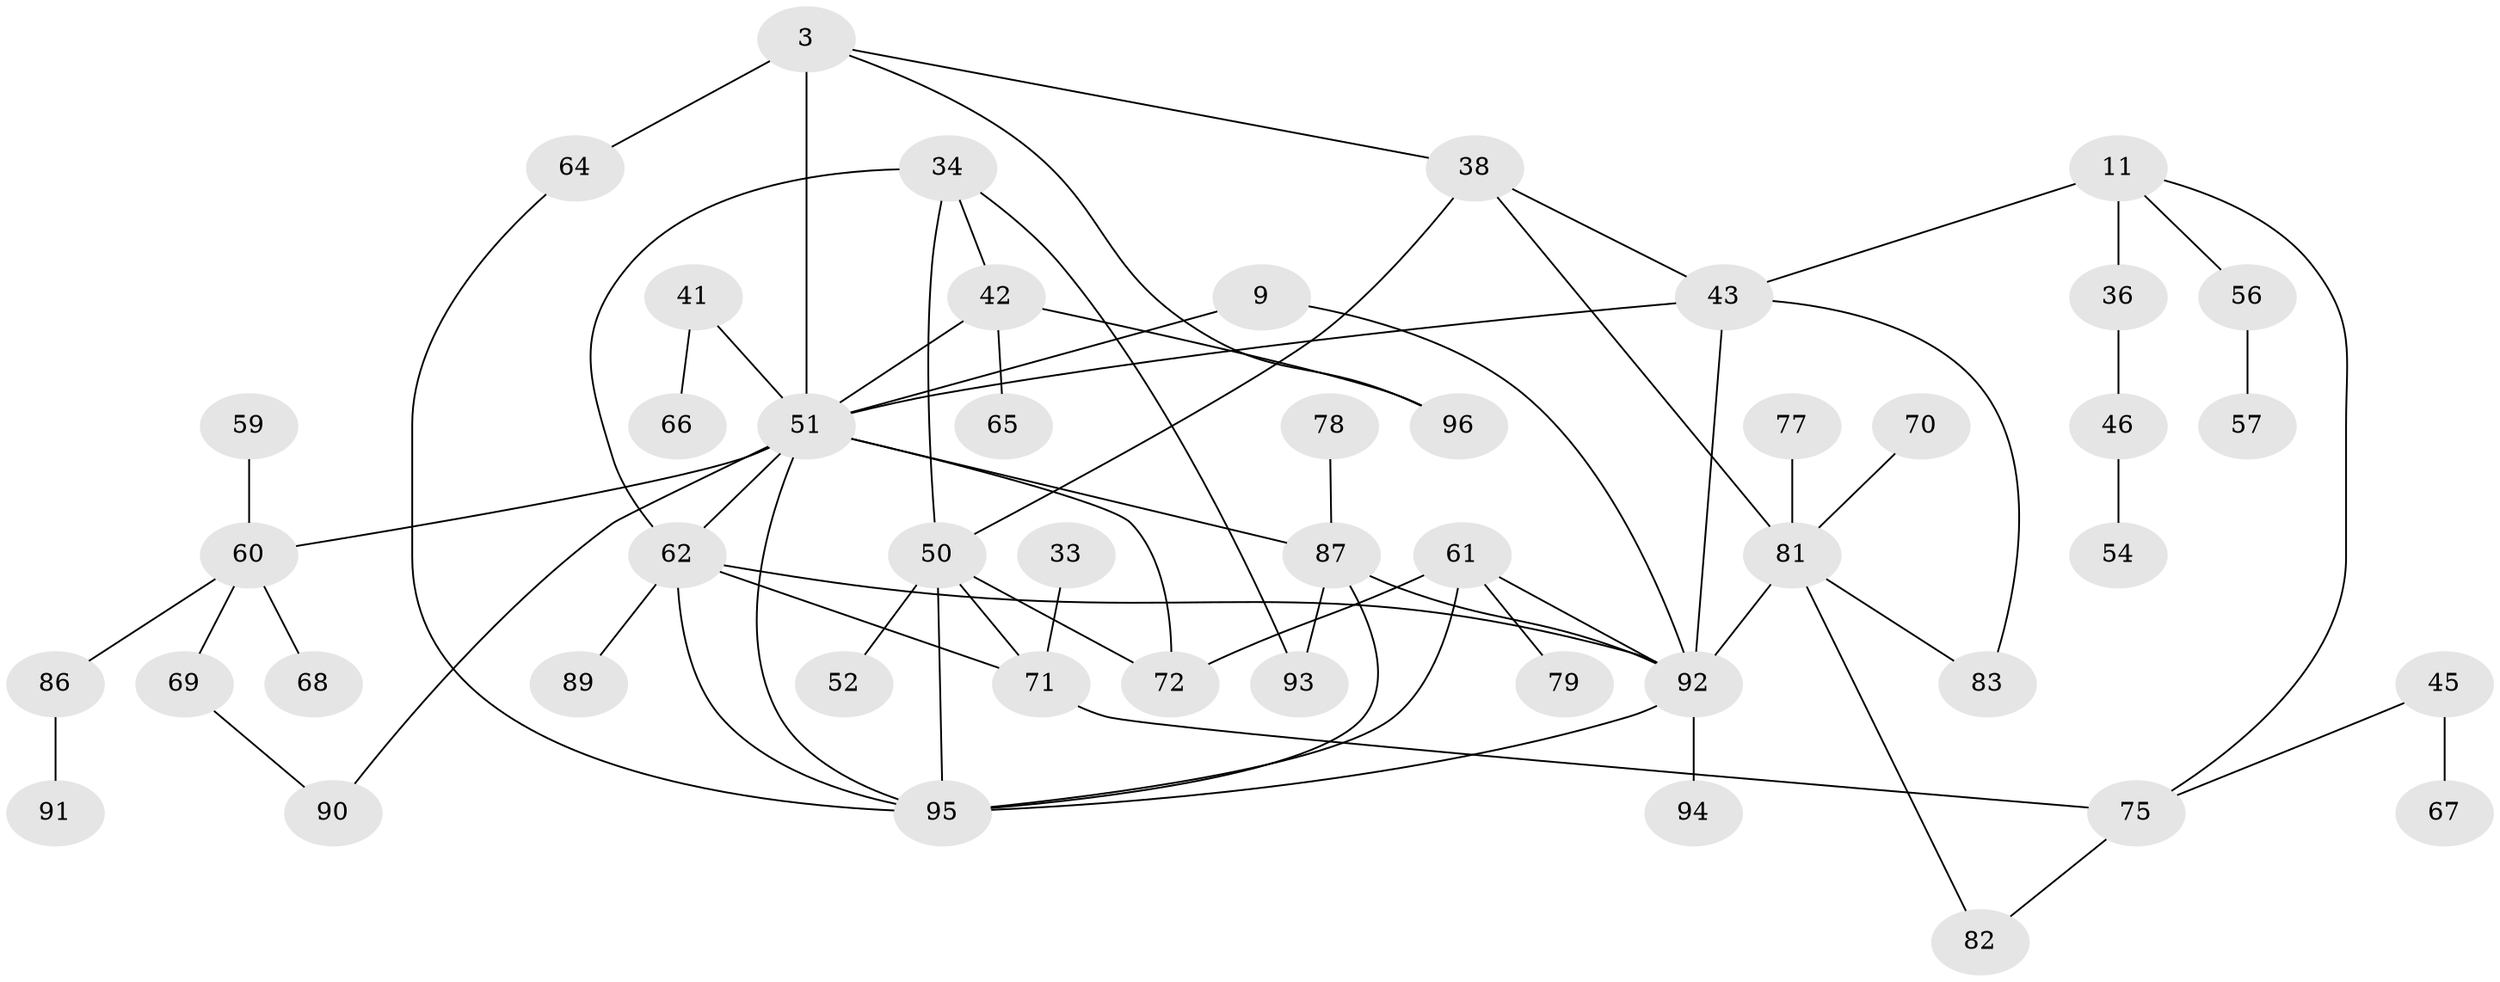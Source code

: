 // original degree distribution, {6: 0.07291666666666667, 5: 0.09375, 4: 0.16666666666666666, 2: 0.3125, 3: 0.14583333333333334, 1: 0.1875, 8: 0.010416666666666666, 7: 0.010416666666666666}
// Generated by graph-tools (version 1.1) at 2025/42/03/09/25 04:42:28]
// undirected, 48 vertices, 69 edges
graph export_dot {
graph [start="1"]
  node [color=gray90,style=filled];
  3;
  9;
  11 [super="+4"];
  33;
  34;
  36;
  38 [super="+7+1"];
  41;
  42;
  43 [super="+2+27"];
  45;
  46;
  50 [super="+15+31"];
  51 [super="+37+10"];
  52;
  54;
  56 [super="+18"];
  57;
  59;
  60 [super="+20"];
  61 [super="+44"];
  62 [super="+26+53+21"];
  64 [super="+13+17+28+40"];
  65;
  66;
  67;
  68;
  69;
  70;
  71 [super="+25"];
  72 [super="+30"];
  75 [super="+32"];
  77;
  78;
  79;
  81 [super="+8+63"];
  82;
  83;
  86;
  87 [super="+29+73"];
  89;
  90;
  91;
  92 [super="+24+22+12+49+84"];
  93;
  94;
  95 [super="+80+88+76"];
  96;
  3 -- 96;
  3 -- 51 [weight=3];
  3 -- 64;
  3 -- 38;
  9 -- 51 [weight=3];
  9 -- 92;
  11 -- 43 [weight=2];
  11 -- 36;
  11 -- 56;
  11 -- 75;
  33 -- 71;
  34 -- 93;
  34 -- 50;
  34 -- 42;
  34 -- 62;
  36 -- 46;
  38 -- 50 [weight=2];
  38 -- 81 [weight=2];
  38 -- 43;
  41 -- 66;
  41 -- 51;
  42 -- 65;
  42 -- 96;
  42 -- 51;
  43 -- 83;
  43 -- 92 [weight=2];
  43 -- 51;
  45 -- 67;
  45 -- 75;
  46 -- 54;
  50 -- 52 [weight=2];
  50 -- 71;
  50 -- 72;
  50 -- 95 [weight=5];
  51 -- 62 [weight=3];
  51 -- 87 [weight=2];
  51 -- 90;
  51 -- 72;
  51 -- 60;
  51 -- 95 [weight=2];
  56 -- 57;
  59 -- 60;
  60 -- 68;
  60 -- 86;
  60 -- 69;
  61 -- 92 [weight=2];
  61 -- 72;
  61 -- 79;
  61 -- 95;
  62 -- 92 [weight=3];
  62 -- 71 [weight=3];
  62 -- 89;
  62 -- 95 [weight=2];
  64 -- 95;
  69 -- 90;
  70 -- 81;
  71 -- 75;
  75 -- 82;
  77 -- 81;
  78 -- 87;
  81 -- 82;
  81 -- 83;
  81 -- 92 [weight=3];
  86 -- 91;
  87 -- 93;
  87 -- 92;
  87 -- 95;
  92 -- 94;
  92 -- 95 [weight=2];
}
